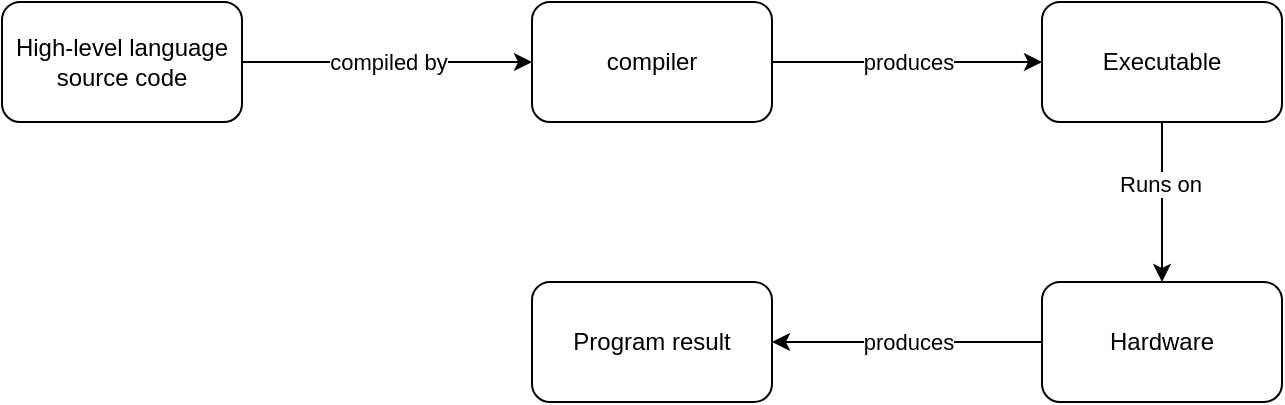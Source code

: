 <mxfile>
    <diagram id="aE2REcEHXYqsUohoV2Gd" name="Page-1">
        <mxGraphModel dx="871" dy="535" grid="1" gridSize="10" guides="1" tooltips="1" connect="1" arrows="1" fold="1" page="1" pageScale="1" pageWidth="850" pageHeight="1100" math="0" shadow="0">
            <root>
                <mxCell id="0"/>
                <mxCell id="1" parent="0"/>
                <mxCell id="8" value="compiled by" style="edgeStyle=none;html=1;" edge="1" parent="1" source="2" target="7">
                    <mxGeometry relative="1" as="geometry"/>
                </mxCell>
                <mxCell id="2" value="High-level language source code" style="rounded=1;whiteSpace=wrap;html=1;" vertex="1" parent="1">
                    <mxGeometry x="40" y="430" width="120" height="60" as="geometry"/>
                </mxCell>
                <mxCell id="10" value="produces" style="edgeStyle=none;html=1;" edge="1" parent="1" source="7" target="9">
                    <mxGeometry relative="1" as="geometry"/>
                </mxCell>
                <mxCell id="7" value="compiler" style="whiteSpace=wrap;html=1;rounded=1;" vertex="1" parent="1">
                    <mxGeometry x="305" y="430" width="120" height="60" as="geometry"/>
                </mxCell>
                <mxCell id="12" value="" style="edgeStyle=none;html=1;" edge="1" parent="1" source="9" target="11">
                    <mxGeometry relative="1" as="geometry"/>
                </mxCell>
                <mxCell id="15" value="Runs on" style="edgeLabel;html=1;align=center;verticalAlign=middle;resizable=0;points=[];" vertex="1" connectable="0" parent="12">
                    <mxGeometry x="-0.234" y="-1" relative="1" as="geometry">
                        <mxPoint as="offset"/>
                    </mxGeometry>
                </mxCell>
                <mxCell id="9" value="Executable" style="whiteSpace=wrap;html=1;rounded=1;" vertex="1" parent="1">
                    <mxGeometry x="560" y="430" width="120" height="60" as="geometry"/>
                </mxCell>
                <mxCell id="14" value="produces" style="edgeStyle=none;html=1;" edge="1" parent="1" source="11" target="13">
                    <mxGeometry relative="1" as="geometry"/>
                </mxCell>
                <mxCell id="11" value="Hardware" style="whiteSpace=wrap;html=1;rounded=1;" vertex="1" parent="1">
                    <mxGeometry x="560" y="570" width="120" height="60" as="geometry"/>
                </mxCell>
                <mxCell id="13" value="Program result" style="whiteSpace=wrap;html=1;rounded=1;" vertex="1" parent="1">
                    <mxGeometry x="305" y="570" width="120" height="60" as="geometry"/>
                </mxCell>
            </root>
        </mxGraphModel>
    </diagram>
</mxfile>